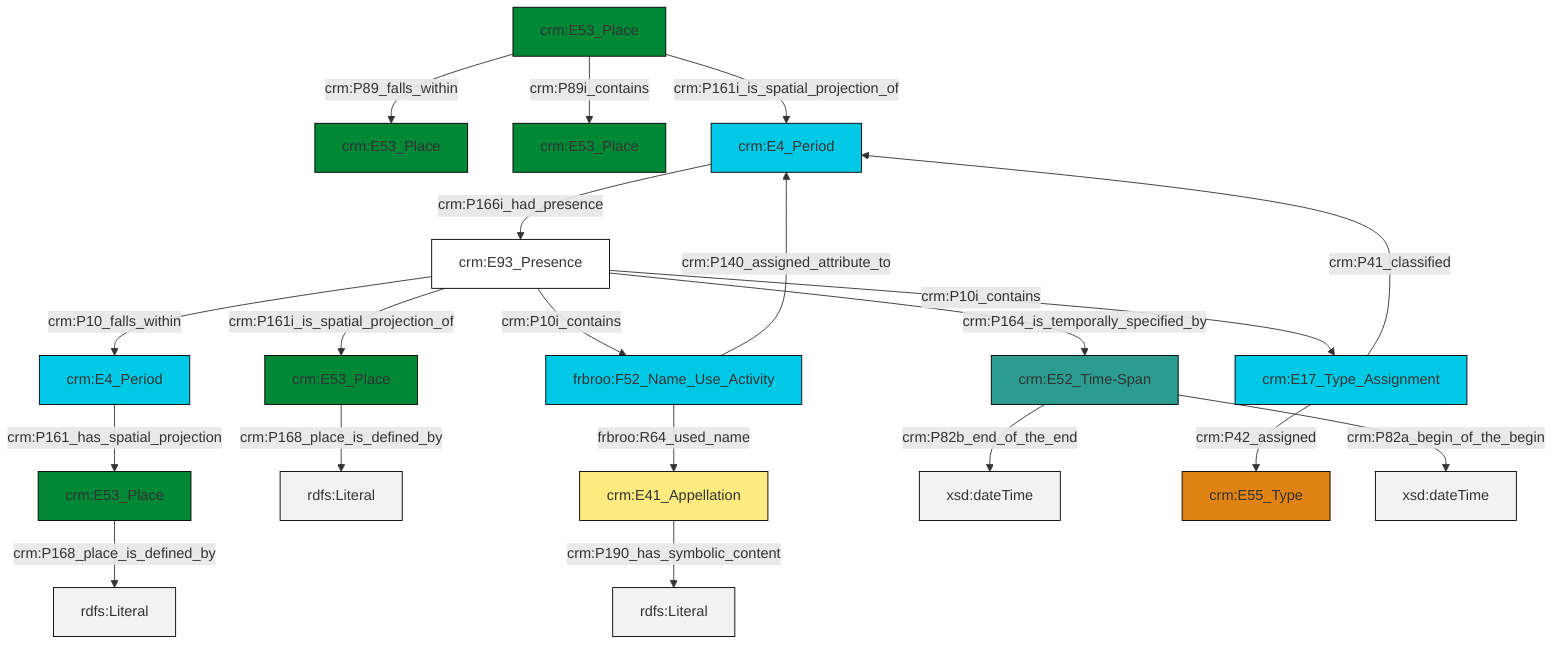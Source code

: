 graph TD
classDef Literal fill:#f2f2f2,stroke:#000000;
classDef CRM_Entity fill:#FFFFFF,stroke:#000000;
classDef Temporal_Entity fill:#00C9E6, stroke:#000000;
classDef Type fill:#E18312, stroke:#000000;
classDef Time-Span fill:#2C9C91, stroke:#000000;
classDef Appellation fill:#FFEB7F, stroke:#000000;
classDef Place fill:#008836, stroke:#000000;
classDef Persistent_Item fill:#B266B2, stroke:#000000;
classDef Conceptual_Object fill:#FFD700, stroke:#000000;
classDef Physical_Thing fill:#D2B48C, stroke:#000000;
classDef Actor fill:#f58aad, stroke:#000000;
classDef PC_Classes fill:#4ce600, stroke:#000000;
classDef Multi fill:#cccccc,stroke:#000000;

4["crm:E4_Period"]:::Temporal_Entity -->|crm:P161_has_spatial_projection| 5["crm:E53_Place"]:::Place
6["crm:E53_Place"]:::Place -->|crm:P168_place_is_defined_by| 12[rdfs:Literal]:::Literal
13["crm:E41_Appellation"]:::Appellation -->|crm:P190_has_symbolic_content| 14[rdfs:Literal]:::Literal
5["crm:E53_Place"]:::Place -->|crm:P168_place_is_defined_by| 15[rdfs:Literal]:::Literal
10["crm:E52_Time-Span"]:::Time-Span -->|crm:P82b_end_of_the_end| 16[xsd:dateTime]:::Literal
17["crm:E17_Type_Assignment"]:::Temporal_Entity -->|crm:P42_assigned| 18["crm:E55_Type"]:::Type
8["crm:E53_Place"]:::Place -->|crm:P89i_contains| 2["crm:E53_Place"]:::Place
20["crm:E93_Presence"]:::CRM_Entity -->|crm:P10i_contains| 17["crm:E17_Type_Assignment"]:::Temporal_Entity
8["crm:E53_Place"]:::Place -->|crm:P161i_is_spatial_projection_of| 21["crm:E4_Period"]:::Temporal_Entity
20["crm:E93_Presence"]:::CRM_Entity -->|crm:P161i_is_spatial_projection_of| 6["crm:E53_Place"]:::Place
21["crm:E4_Period"]:::Temporal_Entity -->|crm:P166i_had_presence| 20["crm:E93_Presence"]:::CRM_Entity
25["frbroo:F52_Name_Use_Activity"]:::Temporal_Entity -->|frbroo:R64_used_name| 13["crm:E41_Appellation"]:::Appellation
10["crm:E52_Time-Span"]:::Time-Span -->|crm:P82a_begin_of_the_begin| 27[xsd:dateTime]:::Literal
20["crm:E93_Presence"]:::CRM_Entity -->|crm:P10_falls_within| 4["crm:E4_Period"]:::Temporal_Entity
17["crm:E17_Type_Assignment"]:::Temporal_Entity -->|crm:P41_classified| 21["crm:E4_Period"]:::Temporal_Entity
8["crm:E53_Place"]:::Place -->|crm:P89_falls_within| 0["crm:E53_Place"]:::Place
20["crm:E93_Presence"]:::CRM_Entity -->|crm:P164_is_temporally_specified_by| 10["crm:E52_Time-Span"]:::Time-Span
25["frbroo:F52_Name_Use_Activity"]:::Temporal_Entity -->|crm:P140_assigned_attribute_to| 21["crm:E4_Period"]:::Temporal_Entity
20["crm:E93_Presence"]:::CRM_Entity -->|crm:P10i_contains| 25["frbroo:F52_Name_Use_Activity"]:::Temporal_Entity